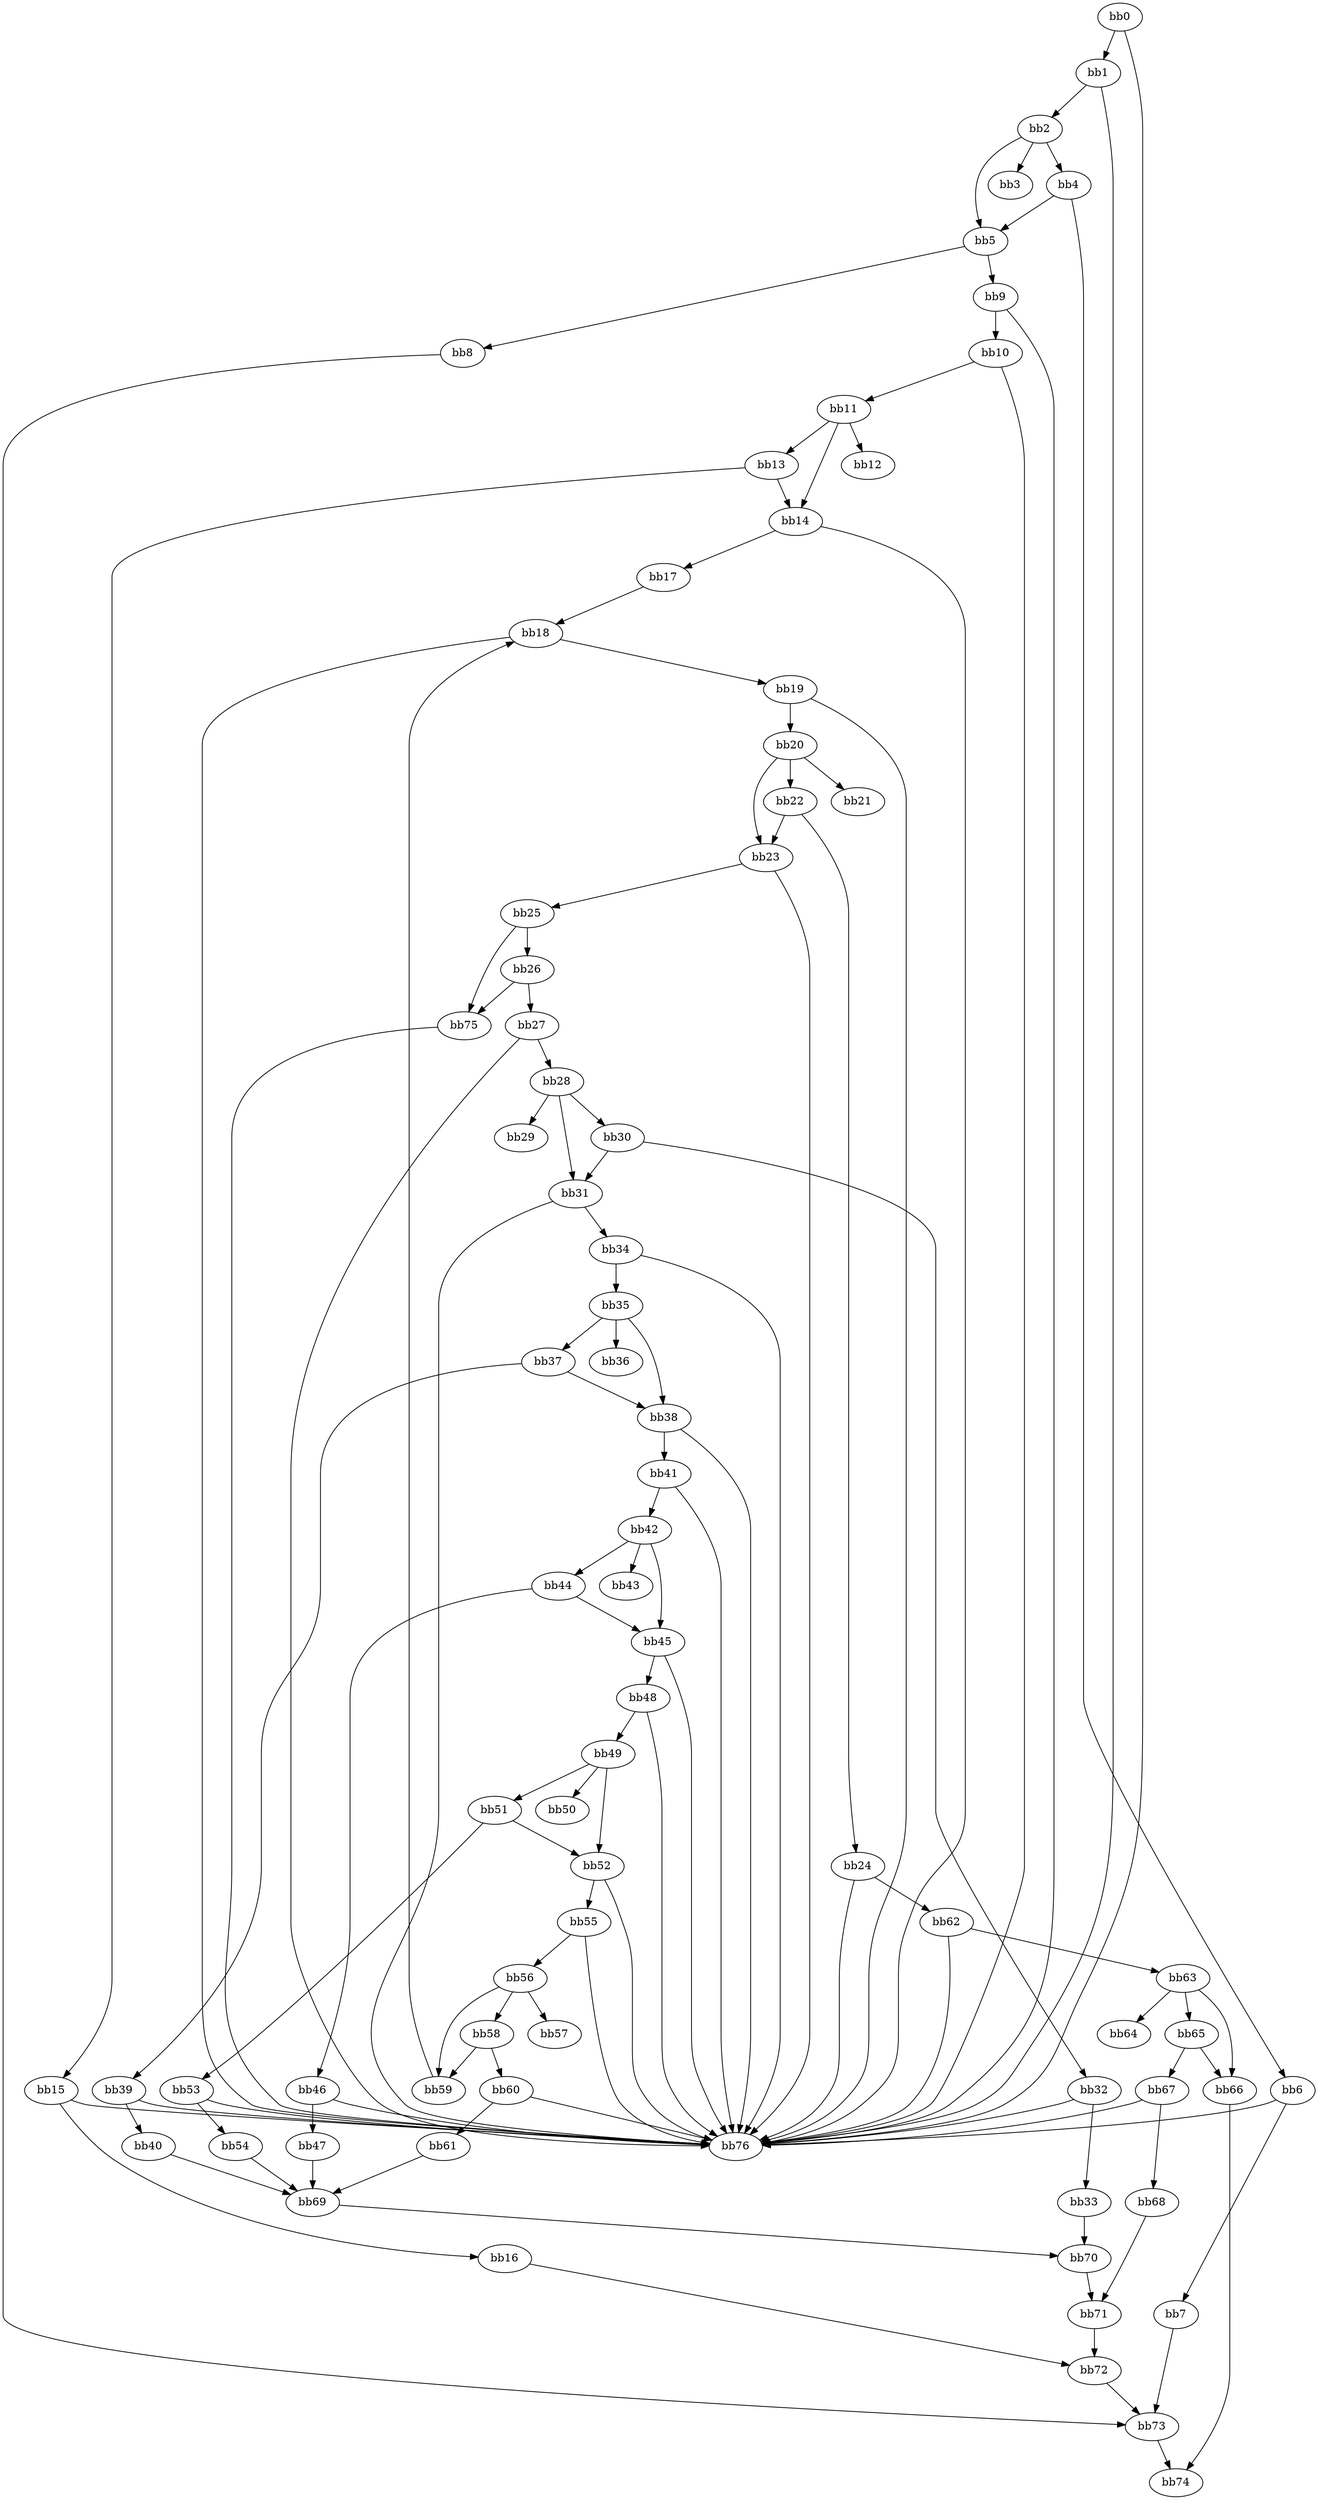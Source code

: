 digraph {
    0 [ label = "bb0\l" ]
    1 [ label = "bb1\l" ]
    2 [ label = "bb2\l" ]
    3 [ label = "bb3\l" ]
    4 [ label = "bb4\l" ]
    5 [ label = "bb5\l" ]
    6 [ label = "bb6\l" ]
    7 [ label = "bb7\l" ]
    8 [ label = "bb8\l" ]
    9 [ label = "bb9\l" ]
    10 [ label = "bb10\l" ]
    11 [ label = "bb11\l" ]
    12 [ label = "bb12\l" ]
    13 [ label = "bb13\l" ]
    14 [ label = "bb14\l" ]
    15 [ label = "bb15\l" ]
    16 [ label = "bb16\l" ]
    17 [ label = "bb17\l" ]
    18 [ label = "bb18\l" ]
    19 [ label = "bb19\l" ]
    20 [ label = "bb20\l" ]
    21 [ label = "bb21\l" ]
    22 [ label = "bb22\l" ]
    23 [ label = "bb23\l" ]
    24 [ label = "bb24\l" ]
    25 [ label = "bb25\l" ]
    26 [ label = "bb26\l" ]
    27 [ label = "bb27\l" ]
    28 [ label = "bb28\l" ]
    29 [ label = "bb29\l" ]
    30 [ label = "bb30\l" ]
    31 [ label = "bb31\l" ]
    32 [ label = "bb32\l" ]
    33 [ label = "bb33\l" ]
    34 [ label = "bb34\l" ]
    35 [ label = "bb35\l" ]
    36 [ label = "bb36\l" ]
    37 [ label = "bb37\l" ]
    38 [ label = "bb38\l" ]
    39 [ label = "bb39\l" ]
    40 [ label = "bb40\l" ]
    41 [ label = "bb41\l" ]
    42 [ label = "bb42\l" ]
    43 [ label = "bb43\l" ]
    44 [ label = "bb44\l" ]
    45 [ label = "bb45\l" ]
    46 [ label = "bb46\l" ]
    47 [ label = "bb47\l" ]
    48 [ label = "bb48\l" ]
    49 [ label = "bb49\l" ]
    50 [ label = "bb50\l" ]
    51 [ label = "bb51\l" ]
    52 [ label = "bb52\l" ]
    53 [ label = "bb53\l" ]
    54 [ label = "bb54\l" ]
    55 [ label = "bb55\l" ]
    56 [ label = "bb56\l" ]
    57 [ label = "bb57\l" ]
    58 [ label = "bb58\l" ]
    59 [ label = "bb59\l" ]
    60 [ label = "bb60\l" ]
    61 [ label = "bb61\l" ]
    62 [ label = "bb62\l" ]
    63 [ label = "bb63\l" ]
    64 [ label = "bb64\l" ]
    65 [ label = "bb65\l" ]
    66 [ label = "bb66\l" ]
    67 [ label = "bb67\l" ]
    68 [ label = "bb68\l" ]
    69 [ label = "bb69\l" ]
    70 [ label = "bb70\l" ]
    71 [ label = "bb71\l" ]
    72 [ label = "bb72\l" ]
    73 [ label = "bb73\l" ]
    74 [ label = "bb74\l" ]
    75 [ label = "bb75\l" ]
    76 [ label = "bb76\l" ]
    0 -> 1 [ ]
    0 -> 76 [ ]
    1 -> 2 [ ]
    1 -> 76 [ ]
    2 -> 3 [ ]
    2 -> 4 [ ]
    2 -> 5 [ ]
    4 -> 5 [ ]
    4 -> 6 [ ]
    5 -> 8 [ ]
    5 -> 9 [ ]
    6 -> 7 [ ]
    6 -> 76 [ ]
    7 -> 73 [ ]
    8 -> 73 [ ]
    9 -> 10 [ ]
    9 -> 76 [ ]
    10 -> 11 [ ]
    10 -> 76 [ ]
    11 -> 12 [ ]
    11 -> 13 [ ]
    11 -> 14 [ ]
    13 -> 14 [ ]
    13 -> 15 [ ]
    14 -> 17 [ ]
    14 -> 76 [ ]
    15 -> 16 [ ]
    15 -> 76 [ ]
    16 -> 72 [ ]
    17 -> 18 [ ]
    18 -> 19 [ ]
    18 -> 76 [ ]
    19 -> 20 [ ]
    19 -> 76 [ ]
    20 -> 21 [ ]
    20 -> 22 [ ]
    20 -> 23 [ ]
    22 -> 23 [ ]
    22 -> 24 [ ]
    23 -> 25 [ ]
    23 -> 76 [ ]
    24 -> 62 [ ]
    24 -> 76 [ ]
    25 -> 26 [ ]
    25 -> 75 [ ]
    26 -> 27 [ ]
    26 -> 75 [ ]
    27 -> 28 [ ]
    27 -> 76 [ ]
    28 -> 29 [ ]
    28 -> 30 [ ]
    28 -> 31 [ ]
    30 -> 31 [ ]
    30 -> 32 [ ]
    31 -> 34 [ ]
    31 -> 76 [ ]
    32 -> 33 [ ]
    32 -> 76 [ ]
    33 -> 70 [ ]
    34 -> 35 [ ]
    34 -> 76 [ ]
    35 -> 36 [ ]
    35 -> 37 [ ]
    35 -> 38 [ ]
    37 -> 38 [ ]
    37 -> 39 [ ]
    38 -> 41 [ ]
    38 -> 76 [ ]
    39 -> 40 [ ]
    39 -> 76 [ ]
    40 -> 69 [ ]
    41 -> 42 [ ]
    41 -> 76 [ ]
    42 -> 43 [ ]
    42 -> 44 [ ]
    42 -> 45 [ ]
    44 -> 45 [ ]
    44 -> 46 [ ]
    45 -> 48 [ ]
    45 -> 76 [ ]
    46 -> 47 [ ]
    46 -> 76 [ ]
    47 -> 69 [ ]
    48 -> 49 [ ]
    48 -> 76 [ ]
    49 -> 50 [ ]
    49 -> 51 [ ]
    49 -> 52 [ ]
    51 -> 52 [ ]
    51 -> 53 [ ]
    52 -> 55 [ ]
    52 -> 76 [ ]
    53 -> 54 [ ]
    53 -> 76 [ ]
    54 -> 69 [ ]
    55 -> 56 [ ]
    55 -> 76 [ ]
    56 -> 57 [ ]
    56 -> 58 [ ]
    56 -> 59 [ ]
    58 -> 59 [ ]
    58 -> 60 [ ]
    59 -> 18 [ ]
    60 -> 61 [ ]
    60 -> 76 [ ]
    61 -> 69 [ ]
    62 -> 63 [ ]
    62 -> 76 [ ]
    63 -> 64 [ ]
    63 -> 65 [ ]
    63 -> 66 [ ]
    65 -> 66 [ ]
    65 -> 67 [ ]
    66 -> 74 [ ]
    67 -> 68 [ ]
    67 -> 76 [ ]
    68 -> 71 [ ]
    69 -> 70 [ ]
    70 -> 71 [ ]
    71 -> 72 [ ]
    72 -> 73 [ ]
    73 -> 74 [ ]
    75 -> 76 [ ]
}

